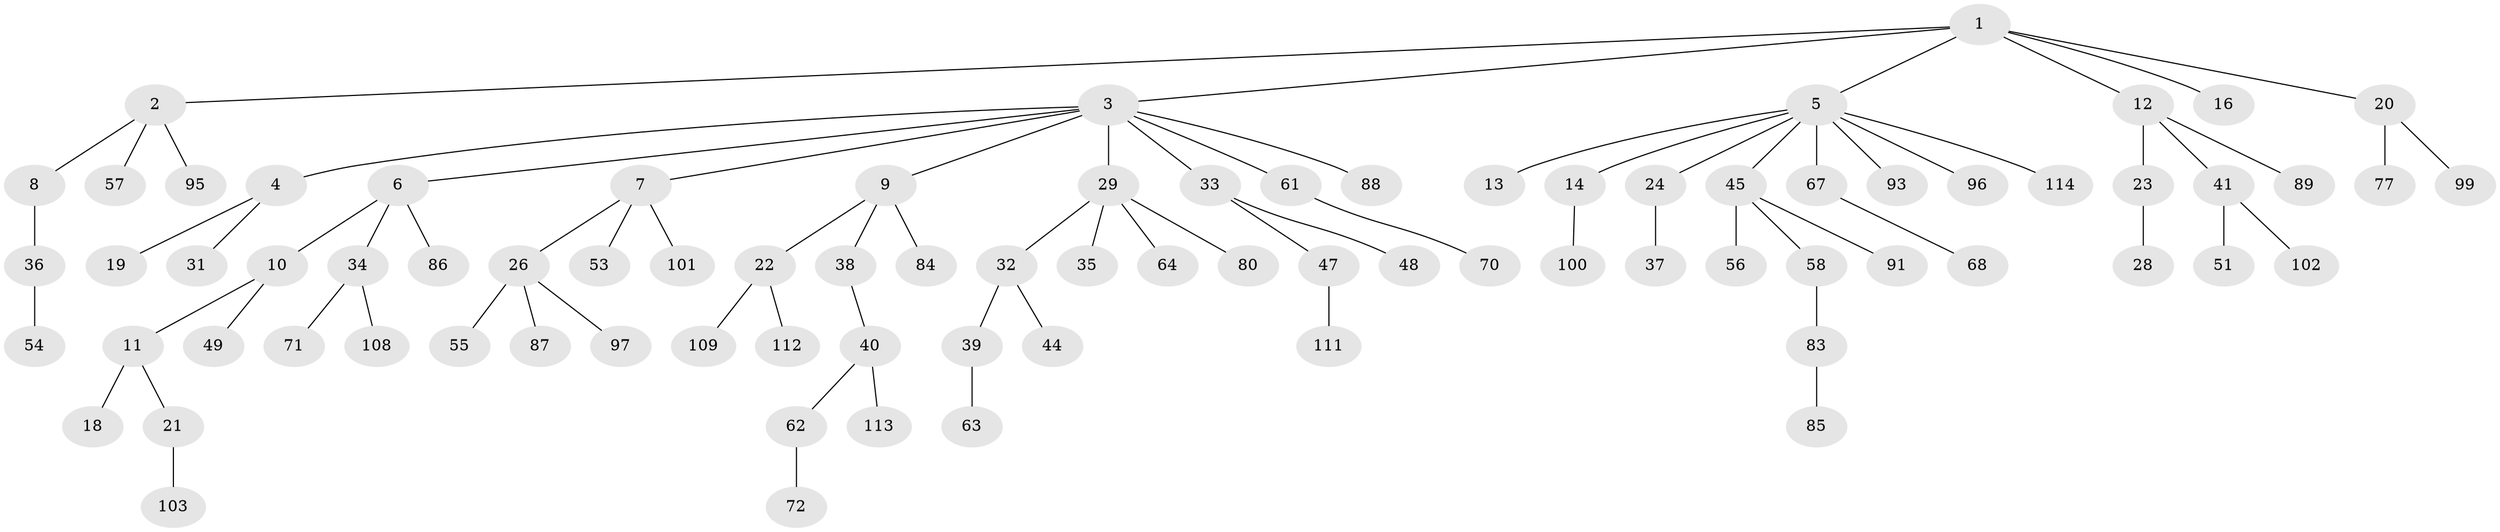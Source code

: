 // original degree distribution, {7: 0.008695652173913044, 4: 0.06086956521739131, 9: 0.008695652173913044, 3: 0.16521739130434782, 5: 0.017391304347826087, 2: 0.19130434782608696, 1: 0.5304347826086957, 6: 0.017391304347826087}
// Generated by graph-tools (version 1.1) at 2025/42/03/06/25 10:42:05]
// undirected, 82 vertices, 81 edges
graph export_dot {
graph [start="1"]
  node [color=gray90,style=filled];
  1 [super="+50"];
  2 [super="+65"];
  3 [super="+27"];
  4;
  5 [super="+17"];
  6 [super="+30"];
  7 [super="+15"];
  8;
  9 [super="+42"];
  10;
  11 [super="+82"];
  12 [super="+69"];
  13;
  14 [super="+75"];
  16 [super="+106"];
  18;
  19 [super="+104"];
  20 [super="+98"];
  21;
  22 [super="+25"];
  23;
  24;
  26 [super="+46"];
  28;
  29 [super="+59"];
  31;
  32 [super="+74"];
  33 [super="+66"];
  34 [super="+79"];
  35;
  36 [super="+115"];
  37 [super="+92"];
  38 [super="+60"];
  39 [super="+43"];
  40 [super="+78"];
  41 [super="+52"];
  44;
  45 [super="+76"];
  47 [super="+107"];
  48;
  49;
  51;
  53;
  54;
  55;
  56;
  57;
  58;
  61;
  62;
  63 [super="+81"];
  64 [super="+73"];
  67 [super="+90"];
  68;
  70;
  71;
  72 [super="+94"];
  77;
  80;
  83 [super="+110"];
  84;
  85;
  86;
  87;
  88;
  89;
  91 [super="+105"];
  93;
  95;
  96;
  97;
  99;
  100;
  101;
  102;
  103;
  108;
  109;
  111;
  112;
  113;
  114;
  1 -- 2;
  1 -- 3;
  1 -- 5;
  1 -- 12;
  1 -- 16;
  1 -- 20;
  2 -- 8;
  2 -- 57;
  2 -- 95;
  3 -- 4;
  3 -- 6;
  3 -- 7;
  3 -- 9;
  3 -- 29;
  3 -- 33;
  3 -- 61;
  3 -- 88;
  4 -- 19;
  4 -- 31;
  5 -- 13;
  5 -- 14;
  5 -- 67;
  5 -- 96;
  5 -- 114;
  5 -- 93;
  5 -- 24;
  5 -- 45;
  6 -- 10;
  6 -- 86;
  6 -- 34;
  7 -- 26;
  7 -- 53;
  7 -- 101;
  8 -- 36;
  9 -- 22;
  9 -- 38;
  9 -- 84;
  10 -- 11;
  10 -- 49;
  11 -- 18;
  11 -- 21;
  12 -- 23;
  12 -- 41;
  12 -- 89;
  14 -- 100;
  20 -- 77;
  20 -- 99;
  21 -- 103;
  22 -- 109;
  22 -- 112;
  23 -- 28;
  24 -- 37;
  26 -- 55;
  26 -- 97;
  26 -- 87;
  29 -- 32;
  29 -- 35;
  29 -- 64;
  29 -- 80;
  32 -- 39;
  32 -- 44;
  33 -- 47;
  33 -- 48;
  34 -- 71;
  34 -- 108;
  36 -- 54;
  38 -- 40;
  39 -- 63;
  40 -- 62;
  40 -- 113;
  41 -- 51;
  41 -- 102;
  45 -- 56;
  45 -- 58;
  45 -- 91;
  47 -- 111;
  58 -- 83;
  61 -- 70;
  62 -- 72;
  67 -- 68;
  83 -- 85;
}
